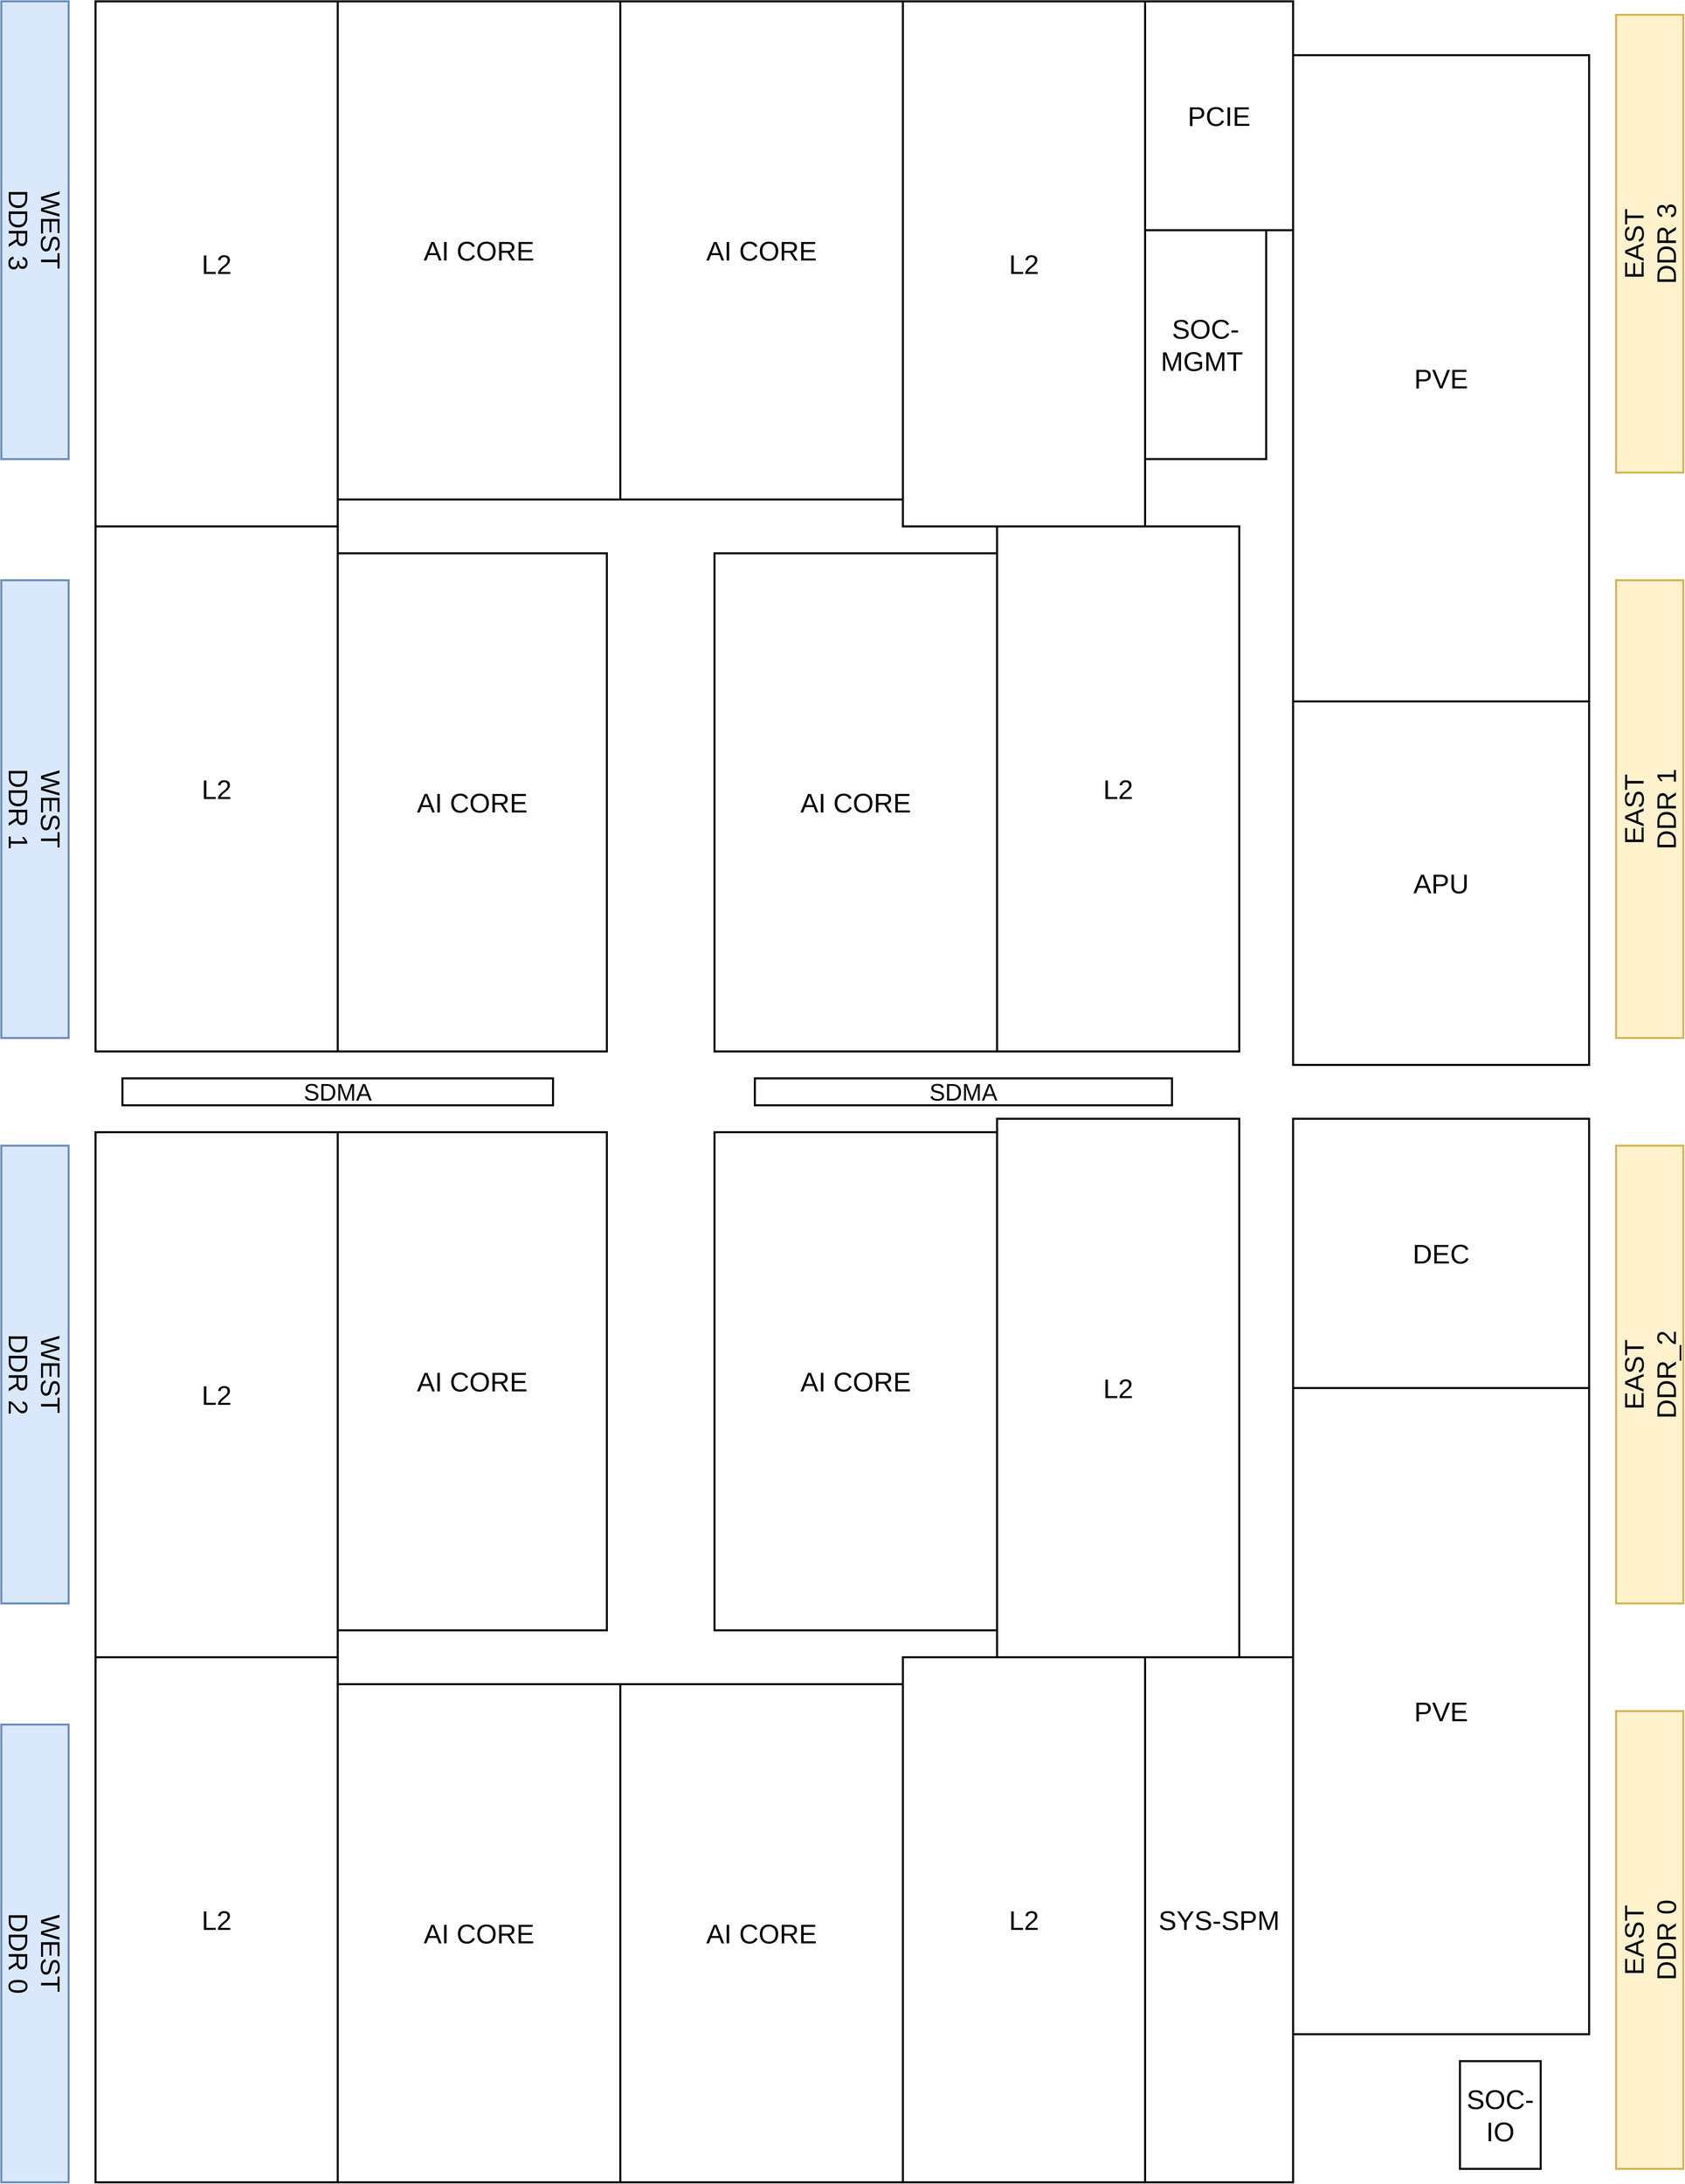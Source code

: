 <mxfile>
    <diagram id="HnI3O9rPaiQhS3lCD7iH" name="Page-1">
        <mxGraphModel dx="-29573" dy="11115" grid="1" gridSize="10" guides="1" tooltips="1" connect="1" arrows="1" fold="1" page="1" pageScale="1" pageWidth="827" pageHeight="1169" math="0" shadow="0">
            <root>
                <mxCell id="0"/>
                <mxCell id="1" parent="0"/>
                <mxCell id="86SaQFVut-_eavQMEXjm-1" value="L2" style="rounded=0;whiteSpace=wrap;html=1;fontSize=40;strokeWidth=3;" parent="1" vertex="1">
                    <mxGeometry x="33120" y="-8020" width="360" height="780" as="geometry"/>
                </mxCell>
                <mxCell id="86SaQFVut-_eavQMEXjm-2" value="AI CORE" style="rounded=0;whiteSpace=wrap;html=1;fontSize=40;strokeWidth=3;" parent="1" vertex="1">
                    <mxGeometry x="33480" y="-8020" width="420" height="740" as="geometry"/>
                </mxCell>
                <mxCell id="86SaQFVut-_eavQMEXjm-3" value="DEC" style="rounded=0;whiteSpace=wrap;html=1;fontSize=40;strokeWidth=3;" parent="1" vertex="1">
                    <mxGeometry x="34900" y="-6360" width="440" height="400" as="geometry"/>
                </mxCell>
                <mxCell id="86SaQFVut-_eavQMEXjm-4" value="APU" style="rounded=0;whiteSpace=wrap;html=1;fontSize=40;strokeWidth=3;" parent="1" vertex="1">
                    <mxGeometry x="34900" y="-6980" width="440" height="540" as="geometry"/>
                </mxCell>
                <mxCell id="86SaQFVut-_eavQMEXjm-5" value="SOC-IO" style="rounded=0;whiteSpace=wrap;html=1;fontSize=40;strokeWidth=3;" parent="1" vertex="1">
                    <mxGeometry x="35148" y="-4960" width="120" height="160" as="geometry"/>
                </mxCell>
                <mxCell id="86SaQFVut-_eavQMEXjm-6" value="PCIE" style="rounded=0;whiteSpace=wrap;html=1;fontSize=40;strokeWidth=3;" parent="1" vertex="1">
                    <mxGeometry x="34680" y="-8020" width="220" height="340" as="geometry"/>
                </mxCell>
                <mxCell id="86SaQFVut-_eavQMEXjm-7" value="SOC-MGMT&amp;nbsp;" style="rounded=0;whiteSpace=wrap;html=1;fontSize=40;strokeWidth=3;" parent="1" vertex="1">
                    <mxGeometry x="34680" y="-7680" width="180" height="340" as="geometry"/>
                </mxCell>
                <mxCell id="86SaQFVut-_eavQMEXjm-8" value="&lt;font style=&quot;font-size: 40px;&quot;&gt;PVE&lt;/font&gt;" style="rounded=0;whiteSpace=wrap;html=1;strokeWidth=3;" parent="1" vertex="1">
                    <mxGeometry x="34900" y="-7940" width="440" height="960" as="geometry"/>
                </mxCell>
                <mxCell id="86SaQFVut-_eavQMEXjm-9" value="SDMA" style="rounded=0;whiteSpace=wrap;html=1;fontSize=35;strokeWidth=3;" parent="1" vertex="1">
                    <mxGeometry x="33160" y="-6420" width="640" height="40" as="geometry"/>
                </mxCell>
                <mxCell id="86SaQFVut-_eavQMEXjm-10" value="SDMA" style="rounded=0;whiteSpace=wrap;html=1;fontSize=35;strokeWidth=3;" parent="1" vertex="1">
                    <mxGeometry x="34100" y="-6420" width="620" height="40" as="geometry"/>
                </mxCell>
                <mxCell id="86SaQFVut-_eavQMEXjm-11" value="EAST&lt;br&gt;DDR 0" style="rounded=0;whiteSpace=wrap;html=1;fontSize=40;rotation=0;horizontal=0;strokeWidth=3;fillColor=#fff2cc;strokeColor=#d6b656;" parent="1" vertex="1">
                    <mxGeometry x="35380" y="-5480" width="100" height="680" as="geometry"/>
                </mxCell>
                <mxCell id="86SaQFVut-_eavQMEXjm-12" value="EAST&lt;br&gt;DDR_2" style="rounded=0;whiteSpace=wrap;html=1;fontSize=40;rotation=0;horizontal=0;strokeWidth=3;fillColor=#fff2cc;strokeColor=#d6b656;" parent="1" vertex="1">
                    <mxGeometry x="35380" y="-6320" width="100" height="680" as="geometry"/>
                </mxCell>
                <mxCell id="86SaQFVut-_eavQMEXjm-13" value="EAST&lt;br&gt;DDR 1" style="rounded=0;whiteSpace=wrap;html=1;fontSize=40;rotation=0;horizontal=0;strokeWidth=3;fillColor=#fff2cc;strokeColor=#d6b656;" parent="1" vertex="1">
                    <mxGeometry x="35380" y="-7160" width="100" height="680" as="geometry"/>
                </mxCell>
                <mxCell id="86SaQFVut-_eavQMEXjm-14" value="EAST&lt;br&gt;DDR 3" style="rounded=0;whiteSpace=wrap;html=1;fontSize=40;rotation=0;horizontal=0;strokeWidth=3;fillColor=#fff2cc;strokeColor=#d6b656;" parent="1" vertex="1">
                    <mxGeometry x="35380" y="-8000" width="100" height="680" as="geometry"/>
                </mxCell>
                <mxCell id="86SaQFVut-_eavQMEXjm-15" value="WEST&lt;br&gt;DDR 0" style="rounded=0;whiteSpace=wrap;html=1;fontSize=40;rotation=-180;horizontal=0;strokeWidth=3;fillColor=#dae8fc;strokeColor=#6c8ebf;" parent="1" vertex="1">
                    <mxGeometry x="32980" y="-5460" width="100" height="680" as="geometry"/>
                </mxCell>
                <mxCell id="86SaQFVut-_eavQMEXjm-16" value="WEST&lt;br&gt;DDR 2" style="rounded=0;whiteSpace=wrap;html=1;fontSize=40;rotation=-180;horizontal=0;strokeWidth=3;fillColor=#dae8fc;strokeColor=#6c8ebf;" parent="1" vertex="1">
                    <mxGeometry x="32980" y="-6320" width="100" height="680" as="geometry"/>
                </mxCell>
                <mxCell id="86SaQFVut-_eavQMEXjm-17" value="WEST&lt;br&gt;DDR 1" style="rounded=0;whiteSpace=wrap;html=1;fontSize=40;rotation=-180;horizontal=0;direction=east;strokeWidth=3;fillColor=#dae8fc;strokeColor=#6c8ebf;" parent="1" vertex="1">
                    <mxGeometry x="32980" y="-7160" width="100" height="680" as="geometry"/>
                </mxCell>
                <mxCell id="86SaQFVut-_eavQMEXjm-18" value="WEST&lt;br&gt;DDR 3" style="rounded=0;whiteSpace=wrap;html=1;fontSize=40;rotation=-180;horizontal=0;flipH=0;flipV=1;strokeWidth=3;fillColor=#dae8fc;strokeColor=#6c8ebf;" parent="1" vertex="1">
                    <mxGeometry x="32980" y="-8020" width="100" height="680" as="geometry"/>
                </mxCell>
                <mxCell id="86SaQFVut-_eavQMEXjm-19" value="AI CORE" style="rounded=0;whiteSpace=wrap;html=1;fontSize=40;strokeWidth=3;" parent="1" vertex="1">
                    <mxGeometry x="33480" y="-7200" width="400" height="740" as="geometry"/>
                </mxCell>
                <mxCell id="86SaQFVut-_eavQMEXjm-20" value="L2" style="rounded=0;whiteSpace=wrap;html=1;fontSize=40;strokeWidth=3;" parent="1" vertex="1">
                    <mxGeometry x="33120" y="-7240" width="360" height="780" as="geometry"/>
                </mxCell>
                <mxCell id="86SaQFVut-_eavQMEXjm-21" value="AI CORE" style="rounded=0;whiteSpace=wrap;html=1;fontSize=40;strokeWidth=3;" parent="1" vertex="1">
                    <mxGeometry x="33900" y="-8020" width="420" height="740" as="geometry"/>
                </mxCell>
                <mxCell id="86SaQFVut-_eavQMEXjm-22" value="L2" style="rounded=0;whiteSpace=wrap;html=1;fontSize=40;strokeWidth=3;" parent="1" vertex="1">
                    <mxGeometry x="34320" y="-8020" width="360" height="780" as="geometry"/>
                </mxCell>
                <mxCell id="86SaQFVut-_eavQMEXjm-23" value="AI CORE" style="rounded=0;whiteSpace=wrap;html=1;fontSize=40;strokeWidth=3;" parent="1" vertex="1">
                    <mxGeometry x="34040" y="-7200" width="420" height="740" as="geometry"/>
                </mxCell>
                <mxCell id="86SaQFVut-_eavQMEXjm-24" value="L2" style="rounded=0;whiteSpace=wrap;html=1;fontSize=40;strokeWidth=3;" parent="1" vertex="1">
                    <mxGeometry x="34460" y="-7240" width="360" height="780" as="geometry"/>
                </mxCell>
                <mxCell id="86SaQFVut-_eavQMEXjm-25" value="AI CORE" style="rounded=0;whiteSpace=wrap;html=1;fontSize=40;strokeWidth=3;" parent="1" vertex="1">
                    <mxGeometry x="33480" y="-6340" width="400" height="740" as="geometry"/>
                </mxCell>
                <mxCell id="86SaQFVut-_eavQMEXjm-26" value="AI CORE" style="rounded=0;whiteSpace=wrap;html=1;fontSize=40;strokeWidth=3;" parent="1" vertex="1">
                    <mxGeometry x="34040" y="-6340" width="420" height="740" as="geometry"/>
                </mxCell>
                <mxCell id="86SaQFVut-_eavQMEXjm-27" value="L2" style="rounded=0;whiteSpace=wrap;html=1;fontSize=40;strokeWidth=3;" parent="1" vertex="1">
                    <mxGeometry x="34460" y="-6360" width="360" height="800" as="geometry"/>
                </mxCell>
                <mxCell id="86SaQFVut-_eavQMEXjm-28" value="L2" style="rounded=0;whiteSpace=wrap;html=1;fontSize=40;strokeWidth=3;" parent="1" vertex="1">
                    <mxGeometry x="33120" y="-6340" width="360" height="780" as="geometry"/>
                </mxCell>
                <mxCell id="86SaQFVut-_eavQMEXjm-29" value="AI CORE" style="rounded=0;whiteSpace=wrap;html=1;fontSize=40;strokeWidth=3;" parent="1" vertex="1">
                    <mxGeometry x="33480" y="-5520" width="420" height="740" as="geometry"/>
                </mxCell>
                <mxCell id="86SaQFVut-_eavQMEXjm-30" value="L2" style="rounded=0;whiteSpace=wrap;html=1;fontSize=40;strokeWidth=3;" parent="1" vertex="1">
                    <mxGeometry x="33120" y="-5560" width="360" height="780" as="geometry"/>
                </mxCell>
                <mxCell id="86SaQFVut-_eavQMEXjm-31" value="AI CORE" style="rounded=0;whiteSpace=wrap;html=1;fontSize=40;strokeWidth=3;" parent="1" vertex="1">
                    <mxGeometry x="33900" y="-5520" width="420" height="740" as="geometry"/>
                </mxCell>
                <mxCell id="86SaQFVut-_eavQMEXjm-32" value="L2" style="rounded=0;whiteSpace=wrap;html=1;fontSize=40;strokeWidth=3;" parent="1" vertex="1">
                    <mxGeometry x="34320" y="-5560" width="360" height="780" as="geometry"/>
                </mxCell>
                <mxCell id="86SaQFVut-_eavQMEXjm-33" value="&lt;font style=&quot;font-size: 40px;&quot;&gt;PVE&lt;/font&gt;" style="rounded=0;whiteSpace=wrap;html=1;strokeWidth=3;" parent="1" vertex="1">
                    <mxGeometry x="34900" y="-5960" width="440" height="960" as="geometry"/>
                </mxCell>
                <mxCell id="86SaQFVut-_eavQMEXjm-34" value="&lt;font style=&quot;font-size: 40px;&quot;&gt;SYS-SPM&lt;/font&gt;" style="rounded=0;whiteSpace=wrap;html=1;strokeWidth=3;" parent="1" vertex="1">
                    <mxGeometry x="34680" y="-5560" width="220" height="780" as="geometry"/>
                </mxCell>
            </root>
        </mxGraphModel>
    </diagram>
</mxfile>
